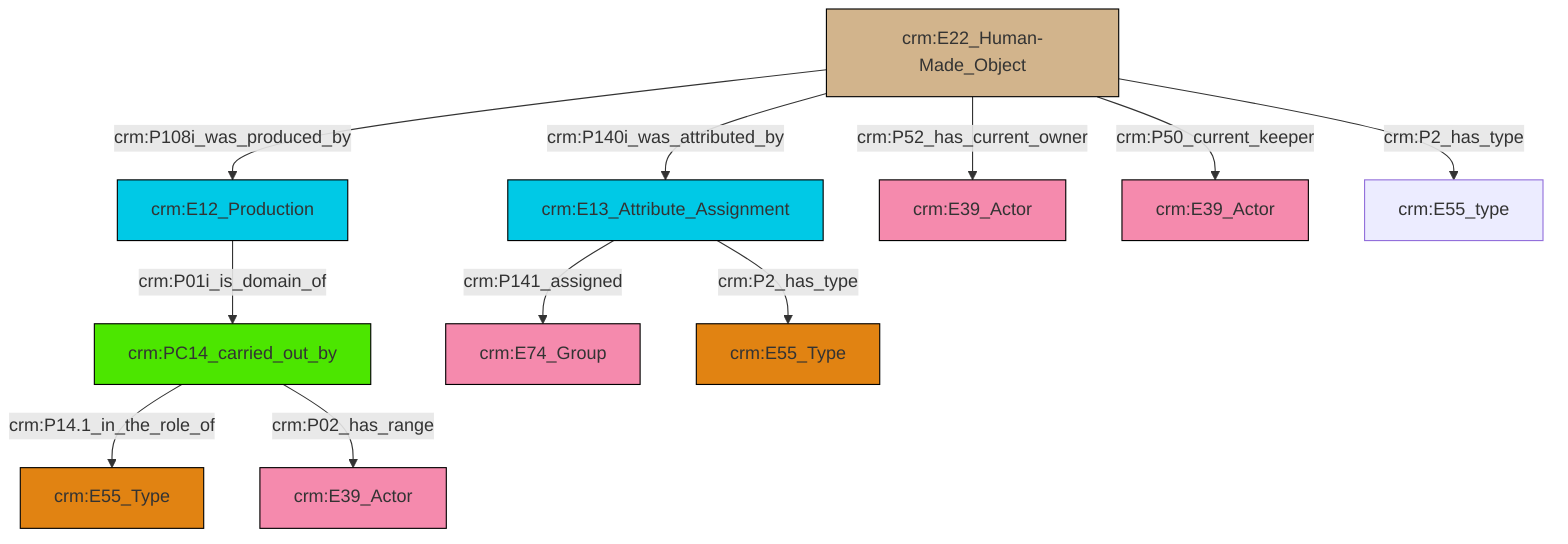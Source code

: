 graph TD
classDef Literal fill:#f2f2f2,stroke:#000000;
classDef CRM_Entity fill:#FFFFFF,stroke:#000000;
classDef Temporal_Entity fill:#00C9E6, stroke:#000000;
classDef Type fill:#E18312, stroke:#000000;
classDef Time-Span fill:#2C9C91, stroke:#000000;
classDef Appellation fill:#FFEB7F, stroke:#000000;
classDef Place fill:#008836, stroke:#000000;
classDef Persistent_Item fill:#B266B2, stroke:#000000;
classDef Conceptual_Object fill:#FFD700, stroke:#000000;
classDef Physical_Thing fill:#D2B48C, stroke:#000000;
classDef Actor fill:#f58aad, stroke:#000000;
classDef PC_Classes fill:#4ce600, stroke:#000000;
classDef Multi fill:#cccccc,stroke:#000000;

0["crm:E12_Production"]:::Temporal_Entity -->|crm:P01i_is_domain_of| 2["crm:PC14_carried_out_by"]:::PC_Classes
10["crm:E13_Attribute_Assignment"]:::Temporal_Entity -->|crm:P2_has_type| 8["crm:E55_Type"]:::Type
11["crm:E22_Human-Made_Object"]:::Physical_Thing -->|crm:P52_has_current_owner| 12["crm:E39_Actor"]:::Actor
11["crm:E22_Human-Made_Object"]:::Physical_Thing -->|crm:P140i_was_attributed_by| 10["crm:E13_Attribute_Assignment"]:::Temporal_Entity
2["crm:PC14_carried_out_by"]:::PC_Classes -->|crm:P14.1_in_the_role_of| 4["crm:E55_Type"]:::Type
11["crm:E22_Human-Made_Object"]:::Physical_Thing -->|crm:P108i_was_produced_by| 0["crm:E12_Production"]:::Temporal_Entity
11["crm:E22_Human-Made_Object"]:::Physical_Thing -->|crm:P50_current_keeper| 16["crm:E39_Actor"]:::Actor
10["crm:E13_Attribute_Assignment"]:::Temporal_Entity -->|crm:P141_assigned| 6["crm:E74_Group"]:::Actor
11["crm:E22_Human-Made_Object"]:::Physical_Thing -->|crm:P2_has_type| 18["crm:E55_type"]:::Default
2["crm:PC14_carried_out_by"]:::PC_Classes -->|crm:P02_has_range| 13["crm:E39_Actor"]:::Actor